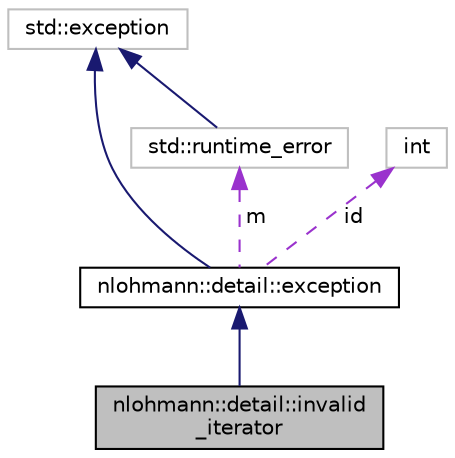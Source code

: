 digraph "nlohmann::detail::invalid_iterator"
{
 // INTERACTIVE_SVG=YES
  edge [fontname="Helvetica",fontsize="10",labelfontname="Helvetica",labelfontsize="10"];
  node [fontname="Helvetica",fontsize="10",shape=record];
  Node3 [label="nlohmann::detail::invalid\l_iterator",height=0.2,width=0.4,color="black", fillcolor="grey75", style="filled", fontcolor="black"];
  Node4 -> Node3 [dir="back",color="midnightblue",fontsize="10",style="solid",fontname="Helvetica"];
  Node4 [label="nlohmann::detail::exception",height=0.2,width=0.4,color="black", fillcolor="white", style="filled",URL="$classnlohmann_1_1detail_1_1exception.html",tooltip="general exception of the basic_json class "];
  Node5 -> Node4 [dir="back",color="midnightblue",fontsize="10",style="solid",fontname="Helvetica"];
  Node5 [label="std::exception",height=0.2,width=0.4,color="grey75", fillcolor="white", style="filled",tooltip="STL class. "];
  Node6 -> Node4 [dir="back",color="darkorchid3",fontsize="10",style="dashed",label=" m" ,fontname="Helvetica"];
  Node6 [label="std::runtime_error",height=0.2,width=0.4,color="grey75", fillcolor="white", style="filled",tooltip="STL class. "];
  Node5 -> Node6 [dir="back",color="midnightblue",fontsize="10",style="solid",fontname="Helvetica"];
  Node7 -> Node4 [dir="back",color="darkorchid3",fontsize="10",style="dashed",label=" id" ,fontname="Helvetica"];
  Node7 [label="int",height=0.2,width=0.4,color="grey75", fillcolor="white", style="filled"];
}
